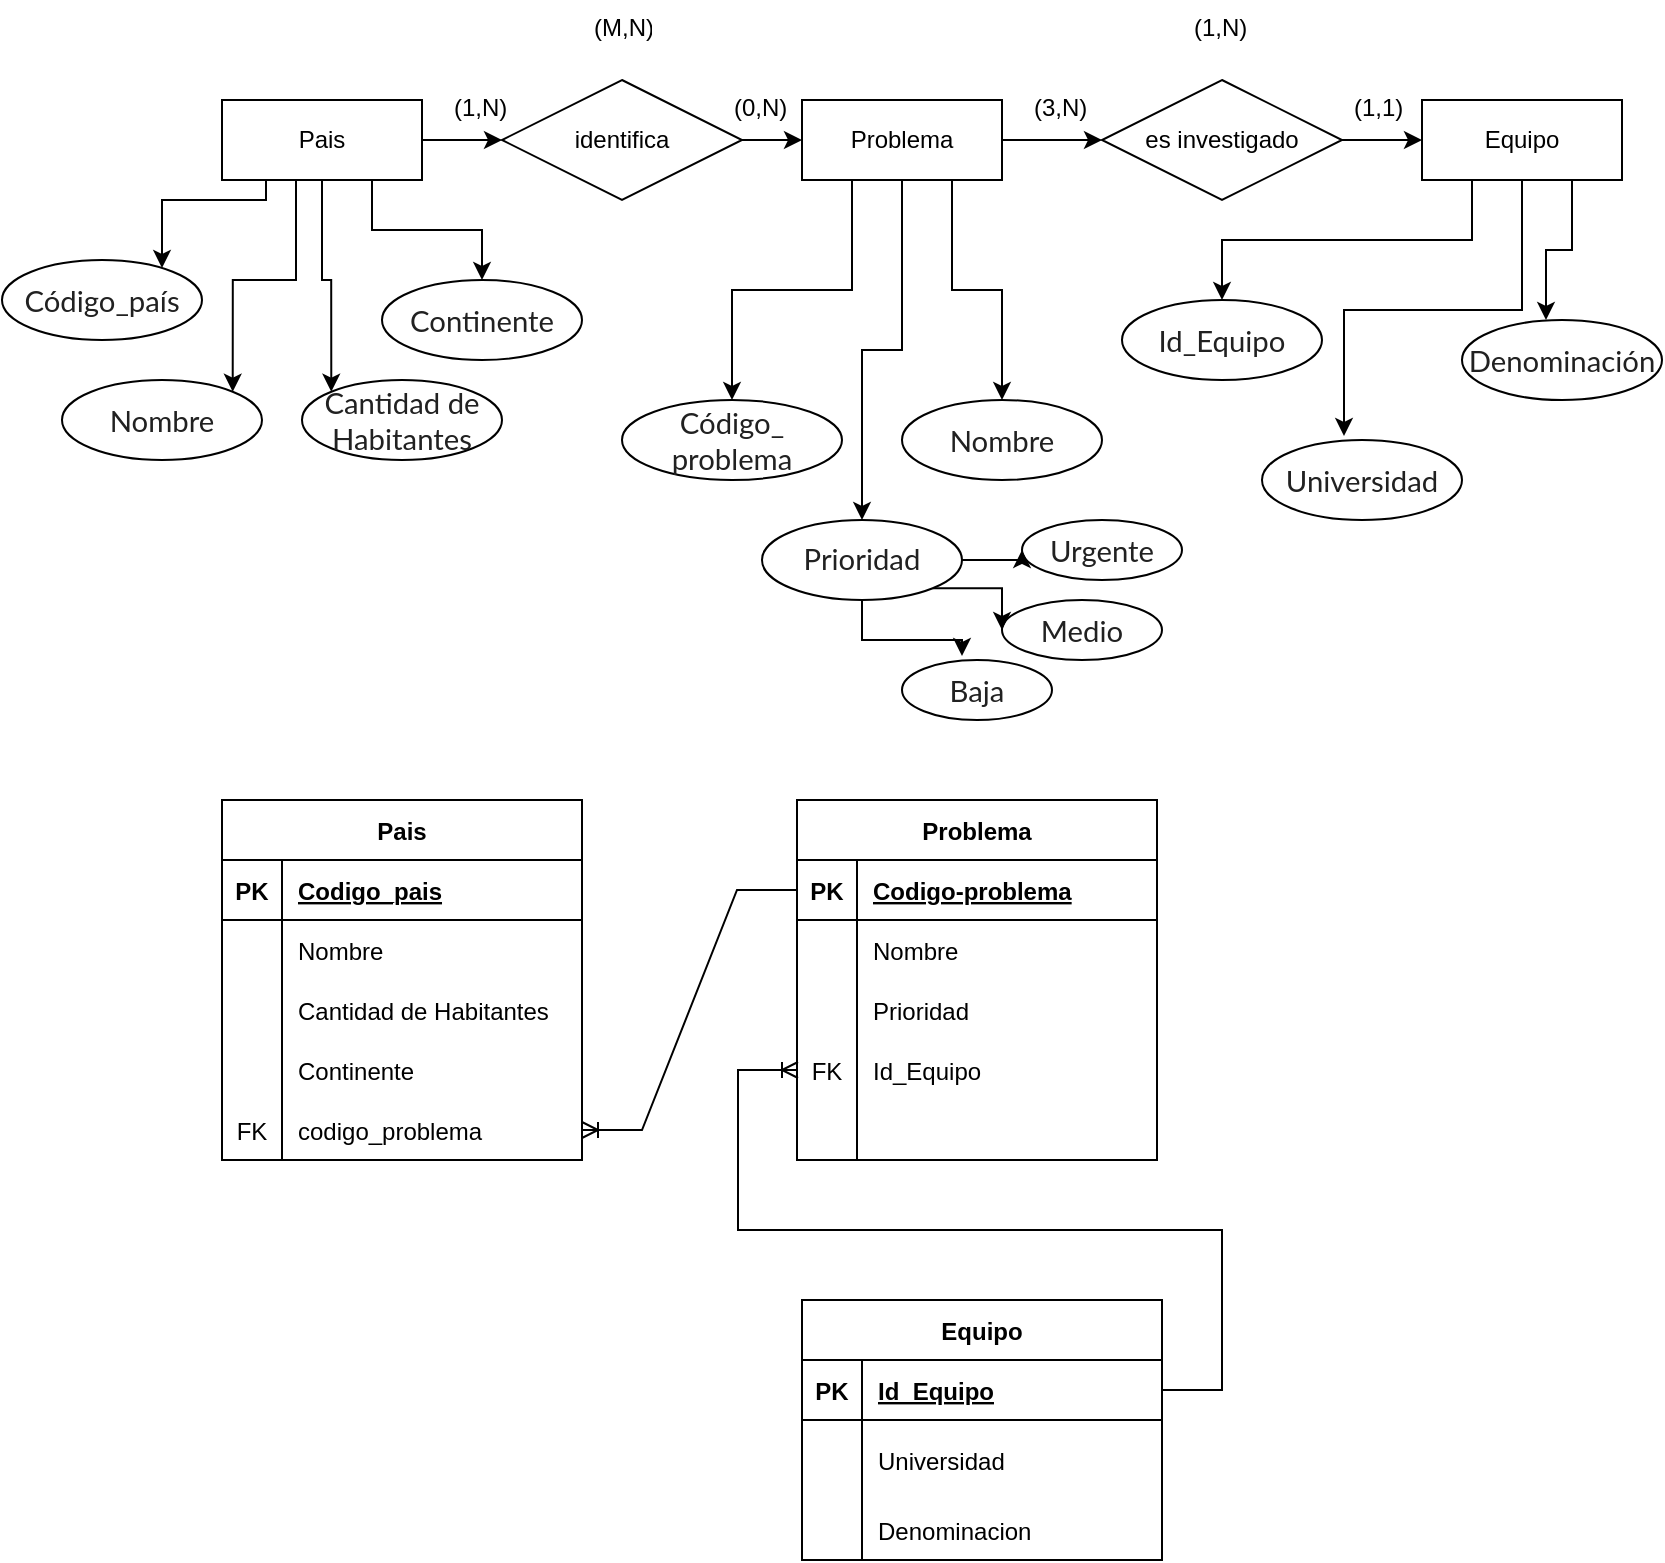 <mxfile version="14.6.13" type="device"><diagram id="R2lEEEUBdFMjLlhIrx00" name="Page-1"><mxGraphModel dx="852" dy="504" grid="1" gridSize="10" guides="1" tooltips="1" connect="1" arrows="1" fold="1" page="1" pageScale="1" pageWidth="850" pageHeight="1100" math="0" shadow="0" extFonts="Permanent Marker^https://fonts.googleapis.com/css?family=Permanent+Marker"><root><mxCell id="0"/><mxCell id="1" parent="0"/><mxCell id="a9AR8dPryIz_zYH62qsl-21" style="edgeStyle=orthogonalEdgeStyle;rounded=0;orthogonalLoop=1;jettySize=auto;html=1;" edge="1" parent="1" target="a9AR8dPryIz_zYH62qsl-4"><mxGeometry relative="1" as="geometry"><mxPoint x="142" y="150" as="sourcePoint"/><Array as="points"><mxPoint x="142" y="170"/><mxPoint x="90" y="170"/></Array></mxGeometry></mxCell><mxCell id="a9AR8dPryIz_zYH62qsl-22" style="edgeStyle=orthogonalEdgeStyle;rounded=0;orthogonalLoop=1;jettySize=auto;html=1;exitX=0.37;exitY=0.975;exitDx=0;exitDy=0;entryX=1;entryY=0;entryDx=0;entryDy=0;exitPerimeter=0;" edge="1" parent="1" source="a9AR8dPryIz_zYH62qsl-1" target="a9AR8dPryIz_zYH62qsl-5"><mxGeometry relative="1" as="geometry"/></mxCell><mxCell id="a9AR8dPryIz_zYH62qsl-23" style="edgeStyle=orthogonalEdgeStyle;rounded=0;orthogonalLoop=1;jettySize=auto;html=1;exitX=0.5;exitY=1;exitDx=0;exitDy=0;entryX=0;entryY=0;entryDx=0;entryDy=0;" edge="1" parent="1" source="a9AR8dPryIz_zYH62qsl-1" target="a9AR8dPryIz_zYH62qsl-6"><mxGeometry relative="1" as="geometry"/></mxCell><mxCell id="a9AR8dPryIz_zYH62qsl-28" style="edgeStyle=orthogonalEdgeStyle;rounded=0;orthogonalLoop=1;jettySize=auto;html=1;exitX=0.75;exitY=1;exitDx=0;exitDy=0;" edge="1" parent="1" source="a9AR8dPryIz_zYH62qsl-1" target="a9AR8dPryIz_zYH62qsl-7"><mxGeometry relative="1" as="geometry"/></mxCell><mxCell id="a9AR8dPryIz_zYH62qsl-39" style="edgeStyle=orthogonalEdgeStyle;rounded=0;orthogonalLoop=1;jettySize=auto;html=1;exitX=1;exitY=0.5;exitDx=0;exitDy=0;entryX=0;entryY=0.5;entryDx=0;entryDy=0;" edge="1" parent="1" source="a9AR8dPryIz_zYH62qsl-1" target="a9AR8dPryIz_zYH62qsl-38"><mxGeometry relative="1" as="geometry"/></mxCell><mxCell id="a9AR8dPryIz_zYH62qsl-1" value="Pais" style="whiteSpace=wrap;html=1;align=center;" vertex="1" parent="1"><mxGeometry x="120" y="120" width="100" height="40" as="geometry"/></mxCell><mxCell id="a9AR8dPryIz_zYH62qsl-29" style="edgeStyle=orthogonalEdgeStyle;rounded=0;orthogonalLoop=1;jettySize=auto;html=1;exitX=0.25;exitY=1;exitDx=0;exitDy=0;" edge="1" parent="1" source="a9AR8dPryIz_zYH62qsl-2" target="a9AR8dPryIz_zYH62qsl-10"><mxGeometry relative="1" as="geometry"/></mxCell><mxCell id="a9AR8dPryIz_zYH62qsl-30" style="edgeStyle=orthogonalEdgeStyle;rounded=0;orthogonalLoop=1;jettySize=auto;html=1;exitX=0.75;exitY=1;exitDx=0;exitDy=0;" edge="1" parent="1" source="a9AR8dPryIz_zYH62qsl-2" target="a9AR8dPryIz_zYH62qsl-11"><mxGeometry relative="1" as="geometry"/></mxCell><mxCell id="a9AR8dPryIz_zYH62qsl-43" style="edgeStyle=orthogonalEdgeStyle;rounded=0;orthogonalLoop=1;jettySize=auto;html=1;exitX=1;exitY=0.5;exitDx=0;exitDy=0;entryX=0;entryY=0.5;entryDx=0;entryDy=0;" edge="1" parent="1" source="a9AR8dPryIz_zYH62qsl-2" target="a9AR8dPryIz_zYH62qsl-41"><mxGeometry relative="1" as="geometry"/></mxCell><mxCell id="a9AR8dPryIz_zYH62qsl-47" style="edgeStyle=orthogonalEdgeStyle;rounded=0;orthogonalLoop=1;jettySize=auto;html=1;exitX=0.5;exitY=1;exitDx=0;exitDy=0;" edge="1" parent="1" source="a9AR8dPryIz_zYH62qsl-2" target="a9AR8dPryIz_zYH62qsl-45"><mxGeometry relative="1" as="geometry"/></mxCell><mxCell id="a9AR8dPryIz_zYH62qsl-2" value="Problema" style="whiteSpace=wrap;html=1;align=center;" vertex="1" parent="1"><mxGeometry x="410" y="120" width="100" height="40" as="geometry"/></mxCell><mxCell id="a9AR8dPryIz_zYH62qsl-35" style="edgeStyle=orthogonalEdgeStyle;rounded=0;orthogonalLoop=1;jettySize=auto;html=1;exitX=0.25;exitY=1;exitDx=0;exitDy=0;entryX=0.5;entryY=0;entryDx=0;entryDy=0;" edge="1" parent="1" source="a9AR8dPryIz_zYH62qsl-3" target="a9AR8dPryIz_zYH62qsl-18"><mxGeometry relative="1" as="geometry"/></mxCell><mxCell id="a9AR8dPryIz_zYH62qsl-36" style="edgeStyle=orthogonalEdgeStyle;rounded=0;orthogonalLoop=1;jettySize=auto;html=1;exitX=0.5;exitY=1;exitDx=0;exitDy=0;entryX=0.41;entryY=-0.05;entryDx=0;entryDy=0;entryPerimeter=0;" edge="1" parent="1" source="a9AR8dPryIz_zYH62qsl-3" target="a9AR8dPryIz_zYH62qsl-19"><mxGeometry relative="1" as="geometry"/></mxCell><mxCell id="a9AR8dPryIz_zYH62qsl-37" style="edgeStyle=orthogonalEdgeStyle;rounded=0;orthogonalLoop=1;jettySize=auto;html=1;exitX=0.75;exitY=1;exitDx=0;exitDy=0;entryX=0.42;entryY=0;entryDx=0;entryDy=0;entryPerimeter=0;" edge="1" parent="1" source="a9AR8dPryIz_zYH62qsl-3" target="a9AR8dPryIz_zYH62qsl-20"><mxGeometry relative="1" as="geometry"/></mxCell><mxCell id="a9AR8dPryIz_zYH62qsl-3" value="Equipo" style="whiteSpace=wrap;html=1;align=center;" vertex="1" parent="1"><mxGeometry x="720" y="120" width="100" height="40" as="geometry"/></mxCell><mxCell id="a9AR8dPryIz_zYH62qsl-4" value="&lt;span style=&quot;color: rgb(33 , 33 , 33) ; font-family: &amp;#34;lato&amp;#34; , sans-serif ; font-size: 14.667px ; text-align: left&quot;&gt;Código_país&lt;/span&gt;" style="ellipse;whiteSpace=wrap;html=1;align=center;" vertex="1" parent="1"><mxGeometry x="10" y="200" width="100" height="40" as="geometry"/></mxCell><mxCell id="a9AR8dPryIz_zYH62qsl-5" value="&lt;span style=&quot;color: rgb(33 , 33 , 33) ; font-family: &amp;#34;lato&amp;#34; , sans-serif ; font-size: 14.667px ; text-align: left&quot;&gt;Nombre&lt;/span&gt;" style="ellipse;whiteSpace=wrap;html=1;align=center;" vertex="1" parent="1"><mxGeometry x="40" y="260" width="100" height="40" as="geometry"/></mxCell><mxCell id="a9AR8dPryIz_zYH62qsl-6" value="&lt;span style=&quot;color: rgb(33 , 33 , 33) ; font-family: &amp;#34;lato&amp;#34; , sans-serif ; font-size: 14.667px ; text-align: left&quot;&gt;Cantidad de Habitantes&lt;/span&gt;" style="ellipse;whiteSpace=wrap;html=1;align=center;" vertex="1" parent="1"><mxGeometry x="160" y="260" width="100" height="40" as="geometry"/></mxCell><mxCell id="a9AR8dPryIz_zYH62qsl-7" value="&lt;span style=&quot;color: rgb(33 , 33 , 33) ; font-family: &amp;#34;lato&amp;#34; , sans-serif ; font-size: 14.667px ; text-align: left&quot;&gt;Continente&lt;/span&gt;" style="ellipse;whiteSpace=wrap;html=1;align=center;" vertex="1" parent="1"><mxGeometry x="200" y="210" width="100" height="40" as="geometry"/></mxCell><mxCell id="a9AR8dPryIz_zYH62qsl-10" value="&lt;span style=&quot;text-align: left ; box-sizing: border-box ; color: rgb(33 , 33 , 33) ; font-size: 11pt ; font-family: &amp;#34;lato&amp;#34; ; vertical-align: baseline&quot;&gt;Código_&lt;br&gt;&lt;/span&gt;&lt;span style=&quot;text-align: left ; color: rgb(33 , 33 , 33) ; font-family: &amp;#34;lato&amp;#34; , sans-serif ; font-size: 14.667px&quot;&gt;problema&lt;/span&gt;" style="ellipse;whiteSpace=wrap;html=1;align=center;" vertex="1" parent="1"><mxGeometry x="320" y="270" width="110" height="40" as="geometry"/></mxCell><mxCell id="a9AR8dPryIz_zYH62qsl-11" value="&lt;span style=&quot;color: rgb(33 , 33 , 33) ; font-family: &amp;#34;lato&amp;#34; ; font-size: 14.667px ; text-align: left&quot;&gt;Nombre&lt;/span&gt;" style="ellipse;whiteSpace=wrap;html=1;align=center;" vertex="1" parent="1"><mxGeometry x="460" y="270" width="100" height="40" as="geometry"/></mxCell><mxCell id="a9AR8dPryIz_zYH62qsl-14" value="&lt;span style=&quot;color: rgb(33 , 33 , 33) ; font-family: &amp;#34;lato&amp;#34; ; font-size: 14.667px ; text-align: left&quot;&gt;Urgente&lt;/span&gt;" style="ellipse;whiteSpace=wrap;html=1;align=center;" vertex="1" parent="1"><mxGeometry x="520" y="330" width="80" height="30" as="geometry"/></mxCell><mxCell id="a9AR8dPryIz_zYH62qsl-15" value="&lt;span style=&quot;color: rgb(33 , 33 , 33) ; font-family: &amp;#34;lato&amp;#34; , sans-serif ; font-size: 14.667px ; text-align: left&quot;&gt;Medio&lt;/span&gt;" style="ellipse;whiteSpace=wrap;html=1;align=center;" vertex="1" parent="1"><mxGeometry x="510" y="370" width="80" height="30" as="geometry"/></mxCell><mxCell id="a9AR8dPryIz_zYH62qsl-16" value="&lt;span style=&quot;color: rgb(33 , 33 , 33) ; font-family: &amp;#34;lato&amp;#34; , sans-serif ; font-size: 14.667px ; text-align: left&quot;&gt;Baja&lt;/span&gt;" style="ellipse;whiteSpace=wrap;html=1;align=center;" vertex="1" parent="1"><mxGeometry x="460" y="400" width="75" height="30" as="geometry"/></mxCell><mxCell id="a9AR8dPryIz_zYH62qsl-18" value="&lt;span style=&quot;text-align: left ; box-sizing: border-box ; color: rgb(33 , 33 , 33) ; font-size: 11pt ; font-family: &amp;#34;lato&amp;#34; ; vertical-align: baseline&quot;&gt;Id_&lt;/span&gt;&lt;span style=&quot;text-align: left ; color: rgb(33 , 33 , 33) ; font-family: &amp;#34;lato&amp;#34; , sans-serif ; font-size: 14.667px&quot;&gt;Equipo&lt;/span&gt;" style="ellipse;whiteSpace=wrap;html=1;align=center;" vertex="1" parent="1"><mxGeometry x="570" y="220" width="100" height="40" as="geometry"/></mxCell><mxCell id="a9AR8dPryIz_zYH62qsl-19" value="&lt;span style=&quot;color: rgb(33 , 33 , 33) ; font-family: &amp;#34;lato&amp;#34; , sans-serif ; font-size: 14.667px ; text-align: left&quot;&gt;Universidad&lt;/span&gt;" style="ellipse;whiteSpace=wrap;html=1;align=center;" vertex="1" parent="1"><mxGeometry x="640" y="290" width="100" height="40" as="geometry"/></mxCell><mxCell id="a9AR8dPryIz_zYH62qsl-20" value="&lt;span style=&quot;color: rgb(33 , 33 , 33) ; font-family: &amp;#34;lato&amp;#34; , sans-serif ; font-size: 14.667px ; text-align: left&quot;&gt;Denominación&lt;/span&gt;" style="ellipse;whiteSpace=wrap;html=1;align=center;" vertex="1" parent="1"><mxGeometry x="740" y="230" width="100" height="40" as="geometry"/></mxCell><mxCell id="a9AR8dPryIz_zYH62qsl-24" style="edgeStyle=orthogonalEdgeStyle;rounded=0;orthogonalLoop=1;jettySize=auto;html=1;exitX=0.5;exitY=1;exitDx=0;exitDy=0;" edge="1" parent="1" source="a9AR8dPryIz_zYH62qsl-1" target="a9AR8dPryIz_zYH62qsl-1"><mxGeometry relative="1" as="geometry"/></mxCell><mxCell id="a9AR8dPryIz_zYH62qsl-40" style="edgeStyle=orthogonalEdgeStyle;rounded=0;orthogonalLoop=1;jettySize=auto;html=1;exitX=1;exitY=0.5;exitDx=0;exitDy=0;entryX=0;entryY=0.5;entryDx=0;entryDy=0;" edge="1" parent="1" source="a9AR8dPryIz_zYH62qsl-38" target="a9AR8dPryIz_zYH62qsl-2"><mxGeometry relative="1" as="geometry"/></mxCell><mxCell id="a9AR8dPryIz_zYH62qsl-38" value="identifica" style="shape=rhombus;perimeter=rhombusPerimeter;whiteSpace=wrap;html=1;align=center;" vertex="1" parent="1"><mxGeometry x="260" y="110" width="120" height="60" as="geometry"/></mxCell><mxCell id="a9AR8dPryIz_zYH62qsl-42" style="edgeStyle=orthogonalEdgeStyle;rounded=0;orthogonalLoop=1;jettySize=auto;html=1;exitX=1;exitY=0.5;exitDx=0;exitDy=0;entryX=0;entryY=0.5;entryDx=0;entryDy=0;" edge="1" parent="1" source="a9AR8dPryIz_zYH62qsl-41" target="a9AR8dPryIz_zYH62qsl-3"><mxGeometry relative="1" as="geometry"/></mxCell><mxCell id="a9AR8dPryIz_zYH62qsl-41" value="es investigado" style="shape=rhombus;perimeter=rhombusPerimeter;whiteSpace=wrap;html=1;align=center;" vertex="1" parent="1"><mxGeometry x="560" y="110" width="120" height="60" as="geometry"/></mxCell><mxCell id="a9AR8dPryIz_zYH62qsl-54" style="edgeStyle=orthogonalEdgeStyle;rounded=0;orthogonalLoop=1;jettySize=auto;html=1;exitX=1;exitY=0.5;exitDx=0;exitDy=0;entryX=0;entryY=0.5;entryDx=0;entryDy=0;" edge="1" parent="1" source="a9AR8dPryIz_zYH62qsl-45" target="a9AR8dPryIz_zYH62qsl-14"><mxGeometry relative="1" as="geometry"/></mxCell><mxCell id="a9AR8dPryIz_zYH62qsl-55" style="edgeStyle=orthogonalEdgeStyle;rounded=0;orthogonalLoop=1;jettySize=auto;html=1;exitX=1;exitY=1;exitDx=0;exitDy=0;entryX=0;entryY=0.5;entryDx=0;entryDy=0;" edge="1" parent="1" source="a9AR8dPryIz_zYH62qsl-45" target="a9AR8dPryIz_zYH62qsl-15"><mxGeometry relative="1" as="geometry"/></mxCell><mxCell id="a9AR8dPryIz_zYH62qsl-56" style="edgeStyle=orthogonalEdgeStyle;rounded=0;orthogonalLoop=1;jettySize=auto;html=1;exitX=0.5;exitY=1;exitDx=0;exitDy=0;entryX=0.4;entryY=-0.067;entryDx=0;entryDy=0;entryPerimeter=0;" edge="1" parent="1" source="a9AR8dPryIz_zYH62qsl-45" target="a9AR8dPryIz_zYH62qsl-16"><mxGeometry relative="1" as="geometry"/></mxCell><mxCell id="a9AR8dPryIz_zYH62qsl-45" value="&lt;div style=&quot;text-align: left&quot;&gt;&lt;span style=&quot;font-size: 14.667px&quot;&gt;&lt;font color=&quot;#212121&quot; face=&quot;lato&quot;&gt;Prioridad&lt;/font&gt;&lt;/span&gt;&lt;/div&gt;" style="ellipse;whiteSpace=wrap;html=1;align=center;" vertex="1" parent="1"><mxGeometry x="390" y="330" width="100" height="40" as="geometry"/></mxCell><mxCell id="a9AR8dPryIz_zYH62qsl-48" value="(1,N)" style="text;strokeColor=none;fillColor=none;spacingLeft=4;spacingRight=4;overflow=hidden;rotatable=0;points=[[0,0.5],[1,0.5]];portConstraint=eastwest;fontSize=12;" vertex="1" parent="1"><mxGeometry x="230" y="110" width="40" height="30" as="geometry"/></mxCell><mxCell id="a9AR8dPryIz_zYH62qsl-49" value="(0,N)" style="text;strokeColor=none;fillColor=none;spacingLeft=4;spacingRight=4;overflow=hidden;rotatable=0;points=[[0,0.5],[1,0.5]];portConstraint=eastwest;fontSize=12;" vertex="1" parent="1"><mxGeometry x="370" y="110" width="40" height="30" as="geometry"/></mxCell><mxCell id="a9AR8dPryIz_zYH62qsl-50" value="(M,N)" style="text;strokeColor=none;fillColor=none;spacingLeft=4;spacingRight=4;overflow=hidden;rotatable=0;points=[[0,0.5],[1,0.5]];portConstraint=eastwest;fontSize=12;" vertex="1" parent="1"><mxGeometry x="300" y="70" width="40" height="30" as="geometry"/></mxCell><mxCell id="a9AR8dPryIz_zYH62qsl-51" value="(3,N)" style="text;strokeColor=none;fillColor=none;spacingLeft=4;spacingRight=4;overflow=hidden;rotatable=0;points=[[0,0.5],[1,0.5]];portConstraint=eastwest;fontSize=12;" vertex="1" parent="1"><mxGeometry x="520" y="110" width="40" height="30" as="geometry"/></mxCell><mxCell id="a9AR8dPryIz_zYH62qsl-52" value="(1,1)" style="text;strokeColor=none;fillColor=none;spacingLeft=4;spacingRight=4;overflow=hidden;rotatable=0;points=[[0,0.5],[1,0.5]];portConstraint=eastwest;fontSize=12;" vertex="1" parent="1"><mxGeometry x="680" y="110" width="40" height="30" as="geometry"/></mxCell><mxCell id="a9AR8dPryIz_zYH62qsl-53" value="(1,N)" style="text;strokeColor=none;fillColor=none;spacingLeft=4;spacingRight=4;overflow=hidden;rotatable=0;points=[[0,0.5],[1,0.5]];portConstraint=eastwest;fontSize=12;" vertex="1" parent="1"><mxGeometry x="600" y="70" width="40" height="30" as="geometry"/></mxCell><mxCell id="a9AR8dPryIz_zYH62qsl-57" value="Pais" style="shape=table;startSize=30;container=1;collapsible=1;childLayout=tableLayout;fixedRows=1;rowLines=0;fontStyle=1;align=center;resizeLast=1;" vertex="1" parent="1"><mxGeometry x="120" y="470" width="180" height="180" as="geometry"><mxRectangle x="20" y="470" width="60" height="30" as="alternateBounds"/></mxGeometry></mxCell><mxCell id="a9AR8dPryIz_zYH62qsl-58" value="" style="shape=partialRectangle;collapsible=0;dropTarget=0;pointerEvents=0;fillColor=none;top=0;left=0;bottom=1;right=0;points=[[0,0.5],[1,0.5]];portConstraint=eastwest;" vertex="1" parent="a9AR8dPryIz_zYH62qsl-57"><mxGeometry y="30" width="180" height="30" as="geometry"/></mxCell><mxCell id="a9AR8dPryIz_zYH62qsl-59" value="PK" style="shape=partialRectangle;connectable=0;fillColor=none;top=0;left=0;bottom=0;right=0;fontStyle=1;overflow=hidden;" vertex="1" parent="a9AR8dPryIz_zYH62qsl-58"><mxGeometry width="30" height="30" as="geometry"/></mxCell><mxCell id="a9AR8dPryIz_zYH62qsl-60" value="Codigo_pais" style="shape=partialRectangle;connectable=0;fillColor=none;top=0;left=0;bottom=0;right=0;align=left;spacingLeft=6;fontStyle=5;overflow=hidden;" vertex="1" parent="a9AR8dPryIz_zYH62qsl-58"><mxGeometry x="30" width="150" height="30" as="geometry"/></mxCell><mxCell id="a9AR8dPryIz_zYH62qsl-61" value="" style="shape=partialRectangle;collapsible=0;dropTarget=0;pointerEvents=0;fillColor=none;top=0;left=0;bottom=0;right=0;points=[[0,0.5],[1,0.5]];portConstraint=eastwest;" vertex="1" parent="a9AR8dPryIz_zYH62qsl-57"><mxGeometry y="60" width="180" height="30" as="geometry"/></mxCell><mxCell id="a9AR8dPryIz_zYH62qsl-62" value="" style="shape=partialRectangle;connectable=0;fillColor=none;top=0;left=0;bottom=0;right=0;editable=1;overflow=hidden;" vertex="1" parent="a9AR8dPryIz_zYH62qsl-61"><mxGeometry width="30" height="30" as="geometry"/></mxCell><mxCell id="a9AR8dPryIz_zYH62qsl-63" value="Nombre" style="shape=partialRectangle;connectable=0;fillColor=none;top=0;left=0;bottom=0;right=0;align=left;spacingLeft=6;overflow=hidden;" vertex="1" parent="a9AR8dPryIz_zYH62qsl-61"><mxGeometry x="30" width="150" height="30" as="geometry"/></mxCell><mxCell id="a9AR8dPryIz_zYH62qsl-64" value="" style="shape=partialRectangle;collapsible=0;dropTarget=0;pointerEvents=0;fillColor=none;top=0;left=0;bottom=0;right=0;points=[[0,0.5],[1,0.5]];portConstraint=eastwest;" vertex="1" parent="a9AR8dPryIz_zYH62qsl-57"><mxGeometry y="90" width="180" height="30" as="geometry"/></mxCell><mxCell id="a9AR8dPryIz_zYH62qsl-65" value="" style="shape=partialRectangle;connectable=0;fillColor=none;top=0;left=0;bottom=0;right=0;editable=1;overflow=hidden;" vertex="1" parent="a9AR8dPryIz_zYH62qsl-64"><mxGeometry width="30" height="30" as="geometry"/></mxCell><mxCell id="a9AR8dPryIz_zYH62qsl-66" value="Cantidad de Habitantes" style="shape=partialRectangle;connectable=0;fillColor=none;top=0;left=0;bottom=0;right=0;align=left;spacingLeft=6;overflow=hidden;" vertex="1" parent="a9AR8dPryIz_zYH62qsl-64"><mxGeometry x="30" width="150" height="30" as="geometry"/></mxCell><mxCell id="a9AR8dPryIz_zYH62qsl-67" value="" style="shape=partialRectangle;collapsible=0;dropTarget=0;pointerEvents=0;fillColor=none;top=0;left=0;bottom=0;right=0;points=[[0,0.5],[1,0.5]];portConstraint=eastwest;" vertex="1" parent="a9AR8dPryIz_zYH62qsl-57"><mxGeometry y="120" width="180" height="30" as="geometry"/></mxCell><mxCell id="a9AR8dPryIz_zYH62qsl-68" value="" style="shape=partialRectangle;connectable=0;fillColor=none;top=0;left=0;bottom=0;right=0;editable=1;overflow=hidden;" vertex="1" parent="a9AR8dPryIz_zYH62qsl-67"><mxGeometry width="30" height="30" as="geometry"/></mxCell><mxCell id="a9AR8dPryIz_zYH62qsl-69" value="Continente" style="shape=partialRectangle;connectable=0;fillColor=none;top=0;left=0;bottom=0;right=0;align=left;spacingLeft=6;overflow=hidden;" vertex="1" parent="a9AR8dPryIz_zYH62qsl-67"><mxGeometry x="30" width="150" height="30" as="geometry"/></mxCell><mxCell id="a9AR8dPryIz_zYH62qsl-71" value="" style="shape=partialRectangle;collapsible=0;dropTarget=0;pointerEvents=0;fillColor=none;top=0;left=0;bottom=0;right=0;points=[[0,0.5],[1,0.5]];portConstraint=eastwest;" vertex="1" parent="a9AR8dPryIz_zYH62qsl-57"><mxGeometry y="150" width="180" height="30" as="geometry"/></mxCell><mxCell id="a9AR8dPryIz_zYH62qsl-72" value="FK" style="shape=partialRectangle;connectable=0;fillColor=none;top=0;left=0;bottom=0;right=0;fontStyle=0;overflow=hidden;" vertex="1" parent="a9AR8dPryIz_zYH62qsl-71"><mxGeometry width="30" height="30" as="geometry"/></mxCell><mxCell id="a9AR8dPryIz_zYH62qsl-73" value="codigo_problema" style="shape=partialRectangle;connectable=0;fillColor=none;top=0;left=0;bottom=0;right=0;align=left;spacingLeft=6;fontStyle=0;overflow=hidden;" vertex="1" parent="a9AR8dPryIz_zYH62qsl-71"><mxGeometry x="30" width="150" height="30" as="geometry"/></mxCell><mxCell id="a9AR8dPryIz_zYH62qsl-74" value="Problema" style="shape=table;startSize=30;container=1;collapsible=1;childLayout=tableLayout;fixedRows=1;rowLines=0;fontStyle=1;align=center;resizeLast=1;" vertex="1" parent="1"><mxGeometry x="407.5" y="470" width="180" height="180" as="geometry"/></mxCell><mxCell id="a9AR8dPryIz_zYH62qsl-75" value="" style="shape=partialRectangle;collapsible=0;dropTarget=0;pointerEvents=0;fillColor=none;top=0;left=0;bottom=1;right=0;points=[[0,0.5],[1,0.5]];portConstraint=eastwest;" vertex="1" parent="a9AR8dPryIz_zYH62qsl-74"><mxGeometry y="30" width="180" height="30" as="geometry"/></mxCell><mxCell id="a9AR8dPryIz_zYH62qsl-76" value="PK" style="shape=partialRectangle;connectable=0;fillColor=none;top=0;left=0;bottom=0;right=0;fontStyle=1;overflow=hidden;" vertex="1" parent="a9AR8dPryIz_zYH62qsl-75"><mxGeometry width="30" height="30" as="geometry"/></mxCell><mxCell id="a9AR8dPryIz_zYH62qsl-77" value="Codigo-problema" style="shape=partialRectangle;connectable=0;fillColor=none;top=0;left=0;bottom=0;right=0;align=left;spacingLeft=6;fontStyle=5;overflow=hidden;" vertex="1" parent="a9AR8dPryIz_zYH62qsl-75"><mxGeometry x="30" width="150" height="30" as="geometry"/></mxCell><mxCell id="a9AR8dPryIz_zYH62qsl-78" value="" style="shape=partialRectangle;collapsible=0;dropTarget=0;pointerEvents=0;fillColor=none;top=0;left=0;bottom=0;right=0;points=[[0,0.5],[1,0.5]];portConstraint=eastwest;" vertex="1" parent="a9AR8dPryIz_zYH62qsl-74"><mxGeometry y="60" width="180" height="30" as="geometry"/></mxCell><mxCell id="a9AR8dPryIz_zYH62qsl-79" value="" style="shape=partialRectangle;connectable=0;fillColor=none;top=0;left=0;bottom=0;right=0;editable=1;overflow=hidden;" vertex="1" parent="a9AR8dPryIz_zYH62qsl-78"><mxGeometry width="30" height="30" as="geometry"/></mxCell><mxCell id="a9AR8dPryIz_zYH62qsl-80" value="Nombre" style="shape=partialRectangle;connectable=0;fillColor=none;top=0;left=0;bottom=0;right=0;align=left;spacingLeft=6;overflow=hidden;" vertex="1" parent="a9AR8dPryIz_zYH62qsl-78"><mxGeometry x="30" width="150" height="30" as="geometry"/></mxCell><mxCell id="a9AR8dPryIz_zYH62qsl-81" value="" style="shape=partialRectangle;collapsible=0;dropTarget=0;pointerEvents=0;fillColor=none;top=0;left=0;bottom=0;right=0;points=[[0,0.5],[1,0.5]];portConstraint=eastwest;" vertex="1" parent="a9AR8dPryIz_zYH62qsl-74"><mxGeometry y="90" width="180" height="30" as="geometry"/></mxCell><mxCell id="a9AR8dPryIz_zYH62qsl-82" value="" style="shape=partialRectangle;connectable=0;fillColor=none;top=0;left=0;bottom=0;right=0;editable=1;overflow=hidden;" vertex="1" parent="a9AR8dPryIz_zYH62qsl-81"><mxGeometry width="30" height="30" as="geometry"/></mxCell><mxCell id="a9AR8dPryIz_zYH62qsl-83" value="Prioridad" style="shape=partialRectangle;connectable=0;fillColor=none;top=0;left=0;bottom=0;right=0;align=left;spacingLeft=6;overflow=hidden;" vertex="1" parent="a9AR8dPryIz_zYH62qsl-81"><mxGeometry x="30" width="150" height="30" as="geometry"/></mxCell><mxCell id="a9AR8dPryIz_zYH62qsl-88" value="" style="shape=partialRectangle;collapsible=0;dropTarget=0;pointerEvents=0;fillColor=none;top=0;left=0;bottom=0;right=0;points=[[0,0.5],[1,0.5]];portConstraint=eastwest;" vertex="1" parent="a9AR8dPryIz_zYH62qsl-74"><mxGeometry y="120" width="180" height="30" as="geometry"/></mxCell><mxCell id="a9AR8dPryIz_zYH62qsl-89" value="FK" style="shape=partialRectangle;connectable=0;fillColor=none;top=0;left=0;bottom=0;right=0;fontStyle=0;overflow=hidden;" vertex="1" parent="a9AR8dPryIz_zYH62qsl-88"><mxGeometry width="30" height="30" as="geometry"/></mxCell><mxCell id="a9AR8dPryIz_zYH62qsl-90" value="Id_Equipo" style="shape=partialRectangle;connectable=0;fillColor=none;top=0;left=0;bottom=0;right=0;align=left;spacingLeft=6;fontStyle=0;overflow=hidden;" vertex="1" parent="a9AR8dPryIz_zYH62qsl-88"><mxGeometry x="30" width="150" height="30" as="geometry"/></mxCell><mxCell id="a9AR8dPryIz_zYH62qsl-84" value="" style="shape=partialRectangle;collapsible=0;dropTarget=0;pointerEvents=0;fillColor=none;top=0;left=0;bottom=0;right=0;points=[[0,0.5],[1,0.5]];portConstraint=eastwest;" vertex="1" parent="a9AR8dPryIz_zYH62qsl-74"><mxGeometry y="150" width="180" height="30" as="geometry"/></mxCell><mxCell id="a9AR8dPryIz_zYH62qsl-85" value="" style="shape=partialRectangle;connectable=0;fillColor=none;top=0;left=0;bottom=0;right=0;editable=1;overflow=hidden;" vertex="1" parent="a9AR8dPryIz_zYH62qsl-84"><mxGeometry width="30" height="30" as="geometry"/></mxCell><mxCell id="a9AR8dPryIz_zYH62qsl-86" value="" style="shape=partialRectangle;connectable=0;fillColor=none;top=0;left=0;bottom=0;right=0;align=left;spacingLeft=6;overflow=hidden;" vertex="1" parent="a9AR8dPryIz_zYH62qsl-84"><mxGeometry x="30" width="150" height="30" as="geometry"/></mxCell><mxCell id="a9AR8dPryIz_zYH62qsl-91" value="Equipo" style="shape=table;startSize=30;container=1;collapsible=1;childLayout=tableLayout;fixedRows=1;rowLines=0;fontStyle=1;align=center;resizeLast=1;" vertex="1" parent="1"><mxGeometry x="410" y="720" width="180" height="130" as="geometry"/></mxCell><mxCell id="a9AR8dPryIz_zYH62qsl-92" value="" style="shape=partialRectangle;collapsible=0;dropTarget=0;pointerEvents=0;fillColor=none;top=0;left=0;bottom=1;right=0;points=[[0,0.5],[1,0.5]];portConstraint=eastwest;" vertex="1" parent="a9AR8dPryIz_zYH62qsl-91"><mxGeometry y="30" width="180" height="30" as="geometry"/></mxCell><mxCell id="a9AR8dPryIz_zYH62qsl-93" value="PK" style="shape=partialRectangle;connectable=0;fillColor=none;top=0;left=0;bottom=0;right=0;fontStyle=1;overflow=hidden;" vertex="1" parent="a9AR8dPryIz_zYH62qsl-92"><mxGeometry width="30" height="30" as="geometry"/></mxCell><mxCell id="a9AR8dPryIz_zYH62qsl-94" value="Id_Equipo" style="shape=partialRectangle;connectable=0;fillColor=none;top=0;left=0;bottom=0;right=0;align=left;spacingLeft=6;fontStyle=5;overflow=hidden;" vertex="1" parent="a9AR8dPryIz_zYH62qsl-92"><mxGeometry x="30" width="150" height="30" as="geometry"/></mxCell><mxCell id="a9AR8dPryIz_zYH62qsl-95" value="" style="shape=partialRectangle;collapsible=0;dropTarget=0;pointerEvents=0;fillColor=none;top=0;left=0;bottom=0;right=0;points=[[0,0.5],[1,0.5]];portConstraint=eastwest;" vertex="1" parent="a9AR8dPryIz_zYH62qsl-91"><mxGeometry y="60" width="180" height="40" as="geometry"/></mxCell><mxCell id="a9AR8dPryIz_zYH62qsl-96" value="" style="shape=partialRectangle;connectable=0;fillColor=none;top=0;left=0;bottom=0;right=0;editable=1;overflow=hidden;" vertex="1" parent="a9AR8dPryIz_zYH62qsl-95"><mxGeometry width="30" height="40" as="geometry"/></mxCell><mxCell id="a9AR8dPryIz_zYH62qsl-97" value="Universidad" style="shape=partialRectangle;connectable=0;fillColor=none;top=0;left=0;bottom=0;right=0;align=left;spacingLeft=6;overflow=hidden;" vertex="1" parent="a9AR8dPryIz_zYH62qsl-95"><mxGeometry x="30" width="150" height="40" as="geometry"/></mxCell><mxCell id="a9AR8dPryIz_zYH62qsl-98" value="" style="shape=partialRectangle;collapsible=0;dropTarget=0;pointerEvents=0;fillColor=none;top=0;left=0;bottom=0;right=0;points=[[0,0.5],[1,0.5]];portConstraint=eastwest;" vertex="1" parent="a9AR8dPryIz_zYH62qsl-91"><mxGeometry y="100" width="180" height="30" as="geometry"/></mxCell><mxCell id="a9AR8dPryIz_zYH62qsl-99" value="" style="shape=partialRectangle;connectable=0;fillColor=none;top=0;left=0;bottom=0;right=0;editable=1;overflow=hidden;" vertex="1" parent="a9AR8dPryIz_zYH62qsl-98"><mxGeometry width="30" height="30" as="geometry"/></mxCell><mxCell id="a9AR8dPryIz_zYH62qsl-100" value="Denominacion" style="shape=partialRectangle;connectable=0;fillColor=none;top=0;left=0;bottom=0;right=0;align=left;spacingLeft=6;overflow=hidden;" vertex="1" parent="a9AR8dPryIz_zYH62qsl-98"><mxGeometry x="30" width="150" height="30" as="geometry"/></mxCell><mxCell id="a9AR8dPryIz_zYH62qsl-107" value="" style="edgeStyle=entityRelationEdgeStyle;fontSize=12;html=1;endArrow=ERoneToMany;exitX=1;exitY=0.5;exitDx=0;exitDy=0;rounded=0;jumpStyle=gap;strokeWidth=1;" edge="1" parent="1" source="a9AR8dPryIz_zYH62qsl-92"><mxGeometry width="100" height="100" relative="1" as="geometry"><mxPoint x="290" y="710" as="sourcePoint"/><mxPoint x="408" y="605" as="targetPoint"/></mxGeometry></mxCell><mxCell id="a9AR8dPryIz_zYH62qsl-111" value="" style="edgeStyle=entityRelationEdgeStyle;fontSize=12;html=1;endArrow=ERoneToMany;exitX=0;exitY=0.5;exitDx=0;exitDy=0;rounded=0;entryX=1;entryY=0.5;entryDx=0;entryDy=0;" edge="1" parent="1" source="a9AR8dPryIz_zYH62qsl-75" target="a9AR8dPryIz_zYH62qsl-71"><mxGeometry width="100" height="100" relative="1" as="geometry"><mxPoint x="320" y="600" as="sourcePoint"/><mxPoint x="110" y="470" as="targetPoint"/></mxGeometry></mxCell></root></mxGraphModel></diagram></mxfile>
